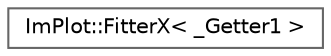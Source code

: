 digraph "Graphical Class Hierarchy"
{
 // LATEX_PDF_SIZE
  bgcolor="transparent";
  edge [fontname=Helvetica,fontsize=10,labelfontname=Helvetica,labelfontsize=10];
  node [fontname=Helvetica,fontsize=10,shape=box,height=0.2,width=0.4];
  rankdir="LR";
  Node0 [id="Node000000",label="ImPlot::FitterX\< _Getter1 \>",height=0.2,width=0.4,color="grey40", fillcolor="white", style="filled",URL="$structImPlot_1_1FitterX.html",tooltip=" "];
}
